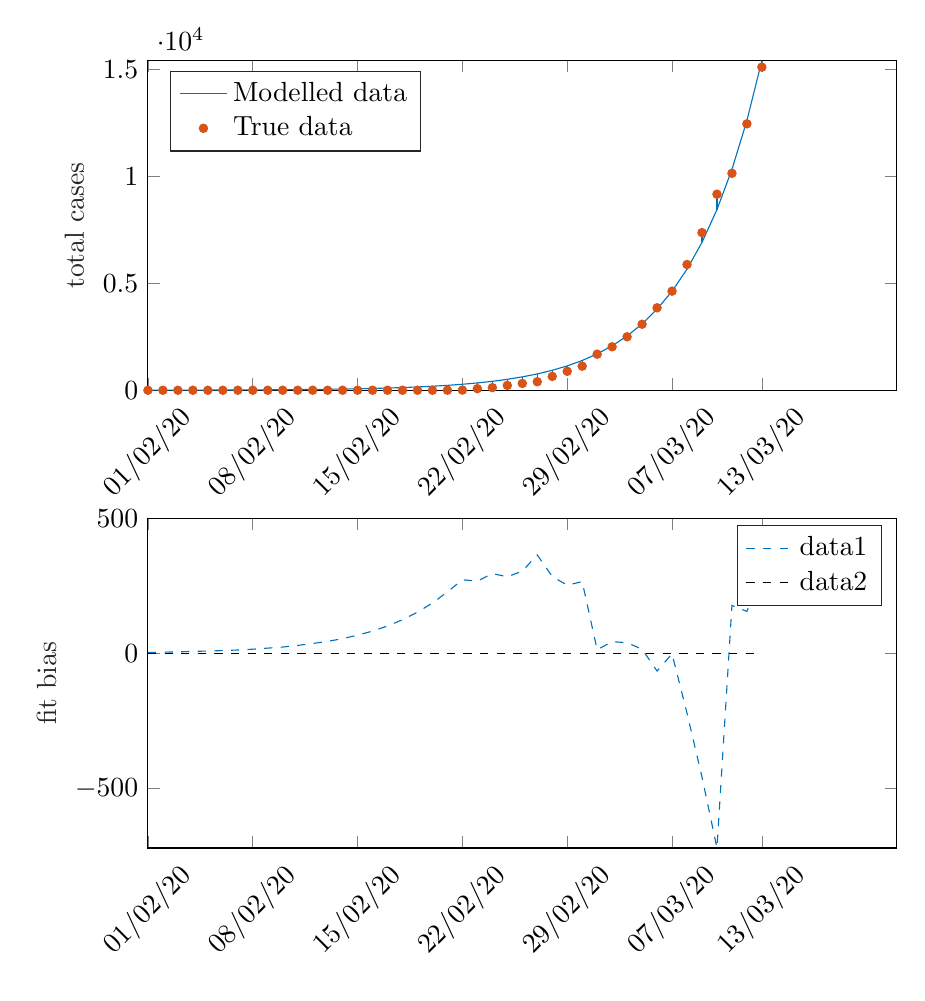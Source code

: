 % This file was created by matlab2tikz.
%
\definecolor{mycolor1}{rgb}{0.0,0.447,0.741}%
\definecolor{mycolor2}{rgb}{0.85,0.325,0.098}%
%
\begin{tikzpicture}

\begin{axis}[%
width=9.509cm,
height=4.186cm,
at={(0cm,5.814cm)},
scale only axis,
xmin=0,
xmax=50,
xtick={0,7,14,21,28,35,41},
xticklabels={{01/02/20},{08/02/20},{15/02/20},{22/02/20},{29/02/20},{07/03/20},{13/03/20}},
xticklabel style={rotate=45},
ymin=0,
ymax=15415,
ylabel style={font=\color{white!15!black}},
ylabel={total cases},
axis background/.style={fill=white},
legend style={at={(0.03,0.97)}, anchor=north west, legend cell align=left, align=left, draw=white!15!black}
]
\addplot [color=mycolor1]
  table[row sep=crcr]{%
0	4\\
2	6\\
3	8\\
4	9\\
5	11\\
7	17\\
9	25\\
10	31\\
11	38\\
12	46\\
13	56\\
14	69\\
15	84\\
16	103\\
17	126\\
18	154\\
19	188\\
20	229\\
21	280\\
22	342\\
23	418\\
24	511\\
25	625\\
26	763\\
27	933\\
28	1139\\
29	1392\\
30	1701\\
31	2078\\
32	2540\\
33	3103\\
34	3791\\
35	4633\\
36	5660\\
37	6916\\
38	8450\\
39	10325\\
40	12616\\
41	15415\\
};
\addlegendentry{Modelled data}

\addplot[only marks, mark=*, mark options={}, mark size=1.5pt, color=mycolor2, fill=mycolor2] table[row sep=crcr]{%
x	y\\
0	0\\
1	0\\
2	0\\
3	0\\
4	0\\
5	0\\
6	1\\
7	1\\
8	1\\
9	1\\
10	1\\
11	1\\
12	1\\
13	1\\
14	1\\
15	1\\
16	1\\
17	1\\
18	1\\
19	1\\
20	1\\
21	7\\
22	74\\
23	122\\
24	227\\
25	320\\
26	398\\
27	648\\
28	886\\
29	1126\\
30	1687\\
31	2034\\
32	2500\\
33	3087\\
34	3856\\
35	4634\\
36	5881\\
37	7373\\
38	9170\\
39	10147\\
40	12460\\
41	15111\\
};
\addlegendentry{True data}

\addplot [color=mycolor1, forget plot]
  table[row sep=crcr]{%
0	0\\
0	4\\
};
\addplot [color=mycolor1, forget plot]
  table[row sep=crcr]{%
1	0\\
1	5\\
};
\addplot [color=mycolor1, forget plot]
  table[row sep=crcr]{%
2	0\\
2	6\\
};
\addplot [color=mycolor1, forget plot]
  table[row sep=crcr]{%
3	0\\
3	8\\
};
\addplot [color=mycolor1, forget plot]
  table[row sep=crcr]{%
4	0\\
4	9\\
};
\addplot [color=mycolor1, forget plot]
  table[row sep=crcr]{%
5	0\\
5	11\\
};
\addplot [color=mycolor1, forget plot]
  table[row sep=crcr]{%
6	1\\
6	14\\
};
\addplot [color=mycolor1, forget plot]
  table[row sep=crcr]{%
7	1\\
7	17\\
};
\addplot [color=mycolor1, forget plot]
  table[row sep=crcr]{%
8	1\\
8	21\\
};
\addplot [color=mycolor1, forget plot]
  table[row sep=crcr]{%
9	1\\
9	25\\
};
\addplot [color=mycolor1, forget plot]
  table[row sep=crcr]{%
10	1\\
10	31\\
};
\addplot [color=mycolor1, forget plot]
  table[row sep=crcr]{%
11	1\\
11	38\\
};
\addplot [color=mycolor1, forget plot]
  table[row sep=crcr]{%
12	1\\
12	46\\
};
\addplot [color=mycolor1, forget plot]
  table[row sep=crcr]{%
13	1\\
13	56\\
};
\addplot [color=mycolor1, forget plot]
  table[row sep=crcr]{%
14	1\\
14	69\\
};
\addplot [color=mycolor1, forget plot]
  table[row sep=crcr]{%
15	1\\
15	84\\
};
\addplot [color=mycolor1, forget plot]
  table[row sep=crcr]{%
16	1\\
16	103\\
};
\addplot [color=mycolor1, forget plot]
  table[row sep=crcr]{%
17	1\\
17	126\\
};
\addplot [color=mycolor1, forget plot]
  table[row sep=crcr]{%
18	1\\
18	154\\
};
\addplot [color=mycolor1, forget plot]
  table[row sep=crcr]{%
19	1\\
19	188\\
};
\addplot [color=mycolor1, forget plot]
  table[row sep=crcr]{%
20	1\\
20	229\\
};
\addplot [color=mycolor1, forget plot]
  table[row sep=crcr]{%
21	7\\
21	280\\
};
\addplot [color=mycolor1, forget plot]
  table[row sep=crcr]{%
22	74\\
22	342\\
};
\addplot [color=mycolor1, forget plot]
  table[row sep=crcr]{%
23	122\\
23	418\\
};
\addplot [color=mycolor1, forget plot]
  table[row sep=crcr]{%
24	227\\
24	511\\
};
\addplot [color=mycolor1, forget plot]
  table[row sep=crcr]{%
25	320\\
25	625\\
};
\addplot [color=mycolor1, forget plot]
  table[row sep=crcr]{%
26	398\\
26	763\\
};
\addplot [color=mycolor1, forget plot]
  table[row sep=crcr]{%
27	648\\
27	933\\
};
\addplot [color=mycolor1, forget plot]
  table[row sep=crcr]{%
28	886\\
28	1139\\
};
\addplot [color=mycolor1, forget plot]
  table[row sep=crcr]{%
29	1126\\
29	1392\\
};
\addplot [color=mycolor1, forget plot]
  table[row sep=crcr]{%
30	1687\\
30	1701\\
};
\addplot [color=mycolor1, forget plot]
  table[row sep=crcr]{%
31	2034\\
31	2078\\
};
\addplot [color=mycolor1, forget plot]
  table[row sep=crcr]{%
32	2500\\
32	2540\\
};
\addplot [color=mycolor1, forget plot]
  table[row sep=crcr]{%
33	3087\\
33	3103\\
};
\addplot [color=mycolor1, forget plot]
  table[row sep=crcr]{%
34	3856\\
34	3791\\
};
\addplot [color=mycolor1, forget plot]
  table[row sep=crcr]{%
35	4634\\
35	4633\\
};
\addplot [color=mycolor1, forget plot]
  table[row sep=crcr]{%
36	5881\\
36	5660\\
};
\addplot [color=mycolor1, forget plot]
  table[row sep=crcr]{%
37	7373\\
37	6916\\
};
\addplot [color=mycolor1, forget plot]
  table[row sep=crcr]{%
38	9170\\
38	8450\\
};
\addplot [color=mycolor1, forget plot]
  table[row sep=crcr]{%
39	10147\\
39	10325\\
};
\addplot [color=mycolor1, forget plot]
  table[row sep=crcr]{%
40	12460\\
40	12616\\
};
\addplot [color=mycolor1, forget plot]
  table[row sep=crcr]{%
41	15111\\
41	15415\\
};
\end{axis}

\begin{axis}[%
width=9.509cm,
height=4.186cm,
at={(0cm,0cm)},
scale only axis,
xmin=0,
xmax=50,
xtick={0,7,14,21,28,35,41},
xticklabels={{01/02/20},{08/02/20},{15/02/20},{22/02/20},{29/02/20},{07/03/20},{13/03/20}},
xticklabel style={rotate=45},
ymin=-720,
ymax=500,
ylabel style={font=\color{white!15!black}},
ylabel={fit bias},
axis background/.style={fill=white},
legend style={legend cell align=left, align=left, draw=white!15!black}
]
\addplot [color=mycolor1, dashed]
  table[row sep=crcr]{%
0	4\\
2	6\\
3	8\\
4	9\\
6	13\\
7	16\\
9	24\\
10	30\\
11	37\\
12	45\\
13	55\\
14	68\\
15	83\\
16	102\\
17	125\\
18	153\\
19	187\\
20	228\\
21	273\\
22	268\\
23	296\\
24	284\\
25	305\\
26	365\\
27	285\\
28	253\\
29	266\\
30	14\\
31	44\\
32	40\\
33	16\\
34	-65\\
35	-1\\
36	-221\\
37	-457\\
38	-720\\
39	178\\
40	156\\
41	304\\
};
\addlegendentry{data1}

\addplot [color=black, dashed]
  table[row sep=crcr]{%
0	0\\
41	0\\
};
\addlegendentry{data2}

\end{axis}
\end{tikzpicture}%